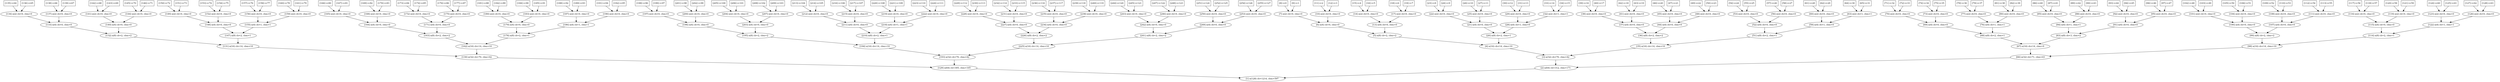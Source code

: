 digraph copri {
	2 -> 1;
	3 -> 2;
	4 -> 3;
	5 -> 4;
	6 -> 5;
	7 -> 6;
	8 -> 7;
	8 [shape=box, label="[8] i=0"]
	9 -> 7;
	9 [shape=box, label="[9] i=1"]
	7 [label="[7] n(2) cb=0, cbm=0"]
	10 -> 6;
	11 -> 10;
	11 [shape=box, label="[11] i=2"]
	12 -> 10;
	12 [shape=box, label="[12] i=3"]
	10 [label="[10] n(2) cb=0, cbm=0"]
	6 [label="[6] n(4) cb=0, cbm=0"]
	13 -> 5;
	14 -> 13;
	15 -> 14;
	15 [shape=box, label="[15] i=4"]
	16 -> 14;
	16 [shape=box, label="[16] i=5"]
	14 [label="[14] n(2) cb=0, cbm=0"]
	17 -> 13;
	18 -> 17;
	18 [shape=box, label="[18] i=6"]
	19 -> 17;
	19 [shape=box, label="[19] i=7"]
	17 [label="[17] n(2) cb=0, cbm=0"]
	13 [label="[13] n(4) cb=0, cbm=0"]
	5 [label="[5] n(8) cb=2, cbm=2"]
	20 -> 4;
	21 -> 20;
	22 -> 21;
	23 -> 22;
	23 [shape=box, label="[23] i=8"]
	24 -> 22;
	24 [shape=box, label="[24] i=9"]
	22 [label="[22] n(2) cb=0, cbm=0"]
	25 -> 21;
	26 -> 25;
	26 [shape=box, label="[26] i=10"]
	27 -> 25;
	27 [shape=box, label="[27] i=11"]
	25 [label="[25] n(2) cb=0, cbm=0"]
	21 [label="[21] n(4) cb=0, cbm=0"]
	28 -> 20;
	29 -> 28;
	30 -> 29;
	30 [shape=box, label="[30] i=12"]
	31 -> 29;
	31 [shape=box, label="[31] i=13"]
	29 [label="[29] n(2) cb=0, cbm=0"]
	32 -> 28;
	33 -> 32;
	33 [shape=box, label="[33] i=14"]
	34 -> 32;
	34 [shape=box, label="[34] i=15"]
	32 [label="[32] n(2) cb=1, cbm=1"]
	28 [label="[28] n(4) cb=1, cbm=0"]
	20 [label="[20] n(8) cb=2, cbm=1"]
	4 [label="[4] n(16) cb=14, cbm=10"]
	35 -> 3;
	36 -> 35;
	37 -> 36;
	38 -> 37;
	39 -> 38;
	39 [shape=box, label="[39] i=16"]
	40 -> 38;
	40 [shape=box, label="[40] i=17"]
	38 [label="[38] n(2) cb=0, cbm=0"]
	41 -> 37;
	42 -> 41;
	42 [shape=box, label="[42] i=18"]
	43 -> 41;
	43 [shape=box, label="[43] i=19"]
	41 [label="[41] n(2) cb=0, cbm=0"]
	37 [label="[37] n(4) cb=0, cbm=0"]
	44 -> 36;
	45 -> 44;
	46 -> 45;
	46 [shape=box, label="[46] i=20"]
	47 -> 45;
	47 [shape=box, label="[47] i=21"]
	45 [label="[45] n(2) cb=0, cbm=0"]
	48 -> 44;
	49 -> 48;
	49 [shape=box, label="[49] i=22"]
	50 -> 48;
	50 [shape=box, label="[50] i=23"]
	48 [label="[48] n(2) cb=0, cbm=0"]
	44 [label="[44] n(4) cb=0, cbm=0"]
	36 [label="[36] n(8) cb=2, cbm=2"]
	51 -> 35;
	52 -> 51;
	53 -> 52;
	54 -> 53;
	54 [shape=box, label="[54] i=24"]
	55 -> 53;
	55 [shape=box, label="[55] i=25"]
	53 [label="[53] n(2) cb=0, cbm=0"]
	56 -> 52;
	57 -> 56;
	57 [shape=box, label="[57] i=26"]
	58 -> 56;
	58 [shape=box, label="[58] i=27"]
	56 [label="[56] n(2) cb=0, cbm=0"]
	52 [label="[52] n(4) cb=0, cbm=0"]
	59 -> 51;
	60 -> 59;
	61 -> 60;
	61 [shape=box, label="[61] i=28"]
	62 -> 60;
	62 [shape=box, label="[62] i=29"]
	60 [label="[60] n(2) cb=0, cbm=0"]
	63 -> 59;
	64 -> 63;
	64 [shape=box, label="[64] i=30"]
	65 -> 63;
	65 [shape=box, label="[65] i=31"]
	63 [label="[63] n(2) cb=1, cbm=1"]
	59 [label="[59] n(4) cb=1, cbm=0"]
	51 [label="[51] n(8) cb=2, cbm=1"]
	35 [label="[35] n(16) cb=14, cbm=10"]
	3 [label="[3] n(32) cb=70, cbm=42"]
	66 -> 2;
	67 -> 66;
	68 -> 67;
	69 -> 68;
	70 -> 69;
	71 -> 70;
	71 [shape=box, label="[71] i=32"]
	72 -> 70;
	72 [shape=box, label="[72] i=33"]
	70 [label="[70] n(2) cb=0, cbm=0"]
	73 -> 69;
	74 -> 73;
	74 [shape=box, label="[74] i=34"]
	75 -> 73;
	75 [shape=box, label="[75] i=35"]
	73 [label="[73] n(2) cb=0, cbm=0"]
	69 [label="[69] n(4) cb=0, cbm=0"]
	76 -> 68;
	77 -> 76;
	78 -> 77;
	78 [shape=box, label="[78] i=36"]
	79 -> 77;
	79 [shape=box, label="[79] i=37"]
	77 [label="[77] n(2) cb=0, cbm=0"]
	80 -> 76;
	81 -> 80;
	81 [shape=box, label="[81] i=38"]
	82 -> 80;
	82 [shape=box, label="[82] i=39"]
	80 [label="[80] n(2) cb=0, cbm=0"]
	76 [label="[76] n(4) cb=1, cbm=1"]
	68 [label="[68] n(8) cb=2, cbm=1"]
	83 -> 67;
	84 -> 83;
	85 -> 84;
	86 -> 85;
	86 [shape=box, label="[86] i=40"]
	87 -> 85;
	87 [shape=box, label="[87] i=41"]
	85 [label="[85] n(2) cb=0, cbm=0"]
	88 -> 84;
	89 -> 88;
	89 [shape=box, label="[89] i=42"]
	90 -> 88;
	90 [shape=box, label="[90] i=43"]
	88 [label="[88] n(2) cb=0, cbm=0"]
	84 [label="[84] n(4) cb=1, cbm=1"]
	91 -> 83;
	92 -> 91;
	93 -> 92;
	93 [shape=box, label="[93] i=44"]
	94 -> 92;
	94 [shape=box, label="[94] i=45"]
	92 [label="[92] n(2) cb=0, cbm=0"]
	95 -> 91;
	96 -> 95;
	96 [shape=box, label="[96] i=46"]
	97 -> 95;
	97 [shape=box, label="[97] i=47"]
	95 [label="[95] n(2) cb=0, cbm=0"]
	91 [label="[91] n(4) cb=0, cbm=0"]
	83 [label="[83] n(8) cb=3, cbm=2"]
	67 [label="[67] n(16) cb=14, cbm=9"]
	98 -> 66;
	99 -> 98;
	100 -> 99;
	101 -> 100;
	102 -> 101;
	102 [shape=box, label="[102] i=48"]
	103 -> 101;
	103 [shape=box, label="[103] i=49"]
	101 [label="[101] n(2) cb=0, cbm=0"]
	104 -> 100;
	105 -> 104;
	105 [shape=box, label="[105] i=50"]
	106 -> 104;
	106 [shape=box, label="[106] i=51"]
	104 [label="[104] n(2) cb=0, cbm=0"]
	100 [label="[100] n(4) cb=0, cbm=0"]
	107 -> 99;
	108 -> 107;
	109 -> 108;
	109 [shape=box, label="[109] i=52"]
	110 -> 108;
	110 [shape=box, label="[110] i=53"]
	108 [label="[108] n(2) cb=0, cbm=0"]
	111 -> 107;
	112 -> 111;
	112 [shape=box, label="[112] i=54"]
	113 -> 111;
	113 [shape=box, label="[113] i=55"]
	111 [label="[111] n(2) cb=0, cbm=0"]
	107 [label="[107] n(4) cb=0, cbm=0"]
	99 [label="[99] n(8) cb=2, cbm=2"]
	114 -> 98;
	115 -> 114;
	116 -> 115;
	117 -> 116;
	117 [shape=box, label="[117] i=56"]
	118 -> 116;
	118 [shape=box, label="[118] i=57"]
	116 [label="[116] n(2) cb=0, cbm=0"]
	119 -> 115;
	120 -> 119;
	120 [shape=box, label="[120] i=58"]
	121 -> 119;
	121 [shape=box, label="[121] i=59"]
	119 [label="[119] n(2) cb=0, cbm=0"]
	115 [label="[115] n(4) cb=0, cbm=0"]
	122 -> 114;
	123 -> 122;
	124 -> 123;
	124 [shape=box, label="[124] i=60"]
	125 -> 123;
	125 [shape=box, label="[125] i=61"]
	123 [label="[123] n(2) cb=0, cbm=0"]
	126 -> 122;
	127 -> 126;
	127 [shape=box, label="[127] i=62"]
	128 -> 126;
	128 [shape=box, label="[128] i=63"]
	126 [label="[126] n(2) cb=0, cbm=0"]
	122 [label="[122] n(4) cb=1, cbm=1"]
	114 [label="[114] n(8) cb=2, cbm=1"]
	98 [label="[98] n(16) cb=14, cbm=10"]
	66 [label="[66] n(32) cb=71, cbm=43"]
	2 [label="[2] n(64) cb=312, cbm=171"]
	129 -> 1;
	130 -> 129;
	131 -> 130;
	132 -> 131;
	133 -> 132;
	134 -> 133;
	135 -> 134;
	135 [shape=box, label="[135] i=64"]
	136 -> 134;
	136 [shape=box, label="[136] i=65"]
	134 [label="[134] n(2) cb=0, cbm=0"]
	137 -> 133;
	138 -> 137;
	138 [shape=box, label="[138] i=66"]
	139 -> 137;
	139 [shape=box, label="[139] i=67"]
	137 [label="[137] n(2) cb=0, cbm=0"]
	133 [label="[133] n(4) cb=0, cbm=0"]
	140 -> 132;
	141 -> 140;
	142 -> 141;
	142 [shape=box, label="[142] i=68"]
	143 -> 141;
	143 [shape=box, label="[143] i=69"]
	141 [label="[141] n(2) cb=0, cbm=0"]
	144 -> 140;
	145 -> 144;
	145 [shape=box, label="[145] i=70"]
	146 -> 144;
	146 [shape=box, label="[146] i=71"]
	144 [label="[144] n(2) cb=0, cbm=0"]
	140 [label="[140] n(4) cb=0, cbm=0"]
	132 [label="[132] n(8) cb=2, cbm=2"]
	147 -> 131;
	148 -> 147;
	149 -> 148;
	150 -> 149;
	150 [shape=box, label="[150] i=72"]
	151 -> 149;
	151 [shape=box, label="[151] i=73"]
	149 [label="[149] n(2) cb=0, cbm=0"]
	152 -> 148;
	153 -> 152;
	153 [shape=box, label="[153] i=74"]
	154 -> 152;
	154 [shape=box, label="[154] i=75"]
	152 [label="[152] n(2) cb=0, cbm=0"]
	148 [label="[148] n(4) cb=0, cbm=0"]
	155 -> 147;
	156 -> 155;
	157 -> 156;
	157 [shape=box, label="[157] i=76"]
	158 -> 156;
	158 [shape=box, label="[158] i=77"]
	156 [label="[156] n(2) cb=0, cbm=0"]
	159 -> 155;
	160 -> 159;
	160 [shape=box, label="[160] i=78"]
	161 -> 159;
	161 [shape=box, label="[161] i=79"]
	159 [label="[159] n(2) cb=0, cbm=0"]
	155 [label="[155] n(4) cb=1, cbm=1"]
	147 [label="[147] n(8) cb=2, cbm=1"]
	131 [label="[131] n(16) cb=14, cbm=10"]
	162 -> 130;
	163 -> 162;
	164 -> 163;
	165 -> 164;
	166 -> 165;
	166 [shape=box, label="[166] i=80"]
	167 -> 165;
	167 [shape=box, label="[167] i=81"]
	165 [label="[165] n(2) cb=0, cbm=0"]
	168 -> 164;
	169 -> 168;
	169 [shape=box, label="[169] i=82"]
	170 -> 168;
	170 [shape=box, label="[170] i=83"]
	168 [label="[168] n(2) cb=0, cbm=0"]
	164 [label="[164] n(4) cb=0, cbm=0"]
	171 -> 163;
	172 -> 171;
	173 -> 172;
	173 [shape=box, label="[173] i=84"]
	174 -> 172;
	174 [shape=box, label="[174] i=85"]
	172 [label="[172] n(2) cb=0, cbm=0"]
	175 -> 171;
	176 -> 175;
	176 [shape=box, label="[176] i=86"]
	177 -> 175;
	177 [shape=box, label="[177] i=87"]
	175 [label="[175] n(2) cb=0, cbm=0"]
	171 [label="[171] n(4) cb=0, cbm=0"]
	163 [label="[163] n(8) cb=2, cbm=2"]
	178 -> 162;
	179 -> 178;
	180 -> 179;
	181 -> 180;
	181 [shape=box, label="[181] i=88"]
	182 -> 180;
	182 [shape=box, label="[182] i=89"]
	180 [label="[180] n(2) cb=0, cbm=0"]
	183 -> 179;
	184 -> 183;
	184 [shape=box, label="[184] i=90"]
	185 -> 183;
	185 [shape=box, label="[185] i=91"]
	183 [label="[183] n(2) cb=0, cbm=0"]
	179 [label="[179] n(4) cb=0, cbm=0"]
	186 -> 178;
	187 -> 186;
	188 -> 187;
	188 [shape=box, label="[188] i=92"]
	189 -> 187;
	189 [shape=box, label="[189] i=93"]
	187 [label="[187] n(2) cb=0, cbm=0"]
	190 -> 186;
	191 -> 190;
	191 [shape=box, label="[191] i=94"]
	192 -> 190;
	192 [shape=box, label="[192] i=95"]
	190 [label="[190] n(2) cb=0, cbm=0"]
	186 [label="[186] n(4) cb=1, cbm=1"]
	178 [label="[178] n(8) cb=2, cbm=1"]
	162 [label="[162] n(16) cb=14, cbm=10"]
	130 [label="[130] n(32) cb=70, cbm=42"]
	193 -> 129;
	194 -> 193;
	195 -> 194;
	196 -> 195;
	197 -> 196;
	198 -> 197;
	198 [shape=box, label="[198] i=96"]
	199 -> 197;
	199 [shape=box, label="[199] i=97"]
	197 [label="[197] n(2) cb=0, cbm=0"]
	200 -> 196;
	201 -> 200;
	201 [shape=box, label="[201] i=98"]
	202 -> 200;
	202 [shape=box, label="[202] i=99"]
	200 [label="[200] n(2) cb=0, cbm=0"]
	196 [label="[196] n(4) cb=0, cbm=0"]
	203 -> 195;
	204 -> 203;
	205 -> 204;
	205 [shape=box, label="[205] i=100"]
	206 -> 204;
	206 [shape=box, label="[206] i=101"]
	204 [label="[204] n(2) cb=0, cbm=0"]
	207 -> 203;
	208 -> 207;
	208 [shape=box, label="[208] i=102"]
	209 -> 207;
	209 [shape=box, label="[209] i=103"]
	207 [label="[207] n(2) cb=0, cbm=0"]
	203 [label="[203] n(4) cb=0, cbm=0"]
	195 [label="[195] n(8) cb=2, cbm=2"]
	210 -> 194;
	211 -> 210;
	212 -> 211;
	213 -> 212;
	213 [shape=box, label="[213] i=104"]
	214 -> 212;
	214 [shape=box, label="[214] i=105"]
	212 [label="[212] n(2) cb=0, cbm=0"]
	215 -> 211;
	216 -> 215;
	216 [shape=box, label="[216] i=106"]
	217 -> 215;
	217 [shape=box, label="[217] i=107"]
	215 [label="[215] n(2) cb=0, cbm=0"]
	211 [label="[211] n(4) cb=0, cbm=0"]
	218 -> 210;
	219 -> 218;
	220 -> 219;
	220 [shape=box, label="[220] i=108"]
	221 -> 219;
	221 [shape=box, label="[221] i=109"]
	219 [label="[219] n(2) cb=0, cbm=0"]
	222 -> 218;
	223 -> 222;
	223 [shape=box, label="[223] i=110"]
	224 -> 222;
	224 [shape=box, label="[224] i=111"]
	222 [label="[222] n(2) cb=0, cbm=0"]
	218 [label="[218] n(4) cb=1, cbm=1"]
	210 [label="[210] n(8) cb=2, cbm=1"]
	194 [label="[194] n(16) cb=14, cbm=10"]
	225 -> 193;
	226 -> 225;
	227 -> 226;
	228 -> 227;
	229 -> 228;
	229 [shape=box, label="[229] i=112"]
	230 -> 228;
	230 [shape=box, label="[230] i=113"]
	228 [label="[228] n(2) cb=0, cbm=0"]
	231 -> 227;
	232 -> 231;
	232 [shape=box, label="[232] i=114"]
	233 -> 231;
	233 [shape=box, label="[233] i=115"]
	231 [label="[231] n(2) cb=0, cbm=0"]
	227 [label="[227] n(4) cb=0, cbm=0"]
	234 -> 226;
	235 -> 234;
	236 -> 235;
	236 [shape=box, label="[236] i=116"]
	237 -> 235;
	237 [shape=box, label="[237] i=117"]
	235 [label="[235] n(2) cb=0, cbm=0"]
	238 -> 234;
	239 -> 238;
	239 [shape=box, label="[239] i=118"]
	240 -> 238;
	240 [shape=box, label="[240] i=119"]
	238 [label="[238] n(2) cb=0, cbm=0"]
	234 [label="[234] n(4) cb=0, cbm=0"]
	226 [label="[226] n(8) cb=2, cbm=2"]
	241 -> 225;
	242 -> 241;
	243 -> 242;
	244 -> 243;
	244 [shape=box, label="[244] i=120"]
	245 -> 243;
	245 [shape=box, label="[245] i=121"]
	243 [label="[243] n(2) cb=0, cbm=0"]
	246 -> 242;
	247 -> 246;
	247 [shape=box, label="[247] i=122"]
	248 -> 246;
	248 [shape=box, label="[248] i=123"]
	246 [label="[246] n(2) cb=0, cbm=0"]
	242 [label="[242] n(4) cb=0, cbm=0"]
	249 -> 241;
	250 -> 249;
	251 -> 250;
	251 [shape=box, label="[251] i=124"]
	252 -> 250;
	252 [shape=box, label="[252] i=125"]
	250 [label="[250] n(2) cb=0, cbm=0"]
	253 -> 249;
	254 -> 253;
	254 [shape=box, label="[254] i=126"]
	255 -> 253;
	255 [shape=box, label="[255] i=127"]
	253 [label="[253] n(2) cb=0, cbm=0"]
	249 [label="[249] n(4) cb=0, cbm=0"]
	241 [label="[241] n(8) cb=2, cbm=2"]
	225 [label="[225] n(16) cb=14, cbm=10"]
	193 [label="[193] n(32) cb=70, cbm=42"]
	129 [label="[129] n(64) cb=305, cbm=165"]
	1 [label="[1] n(128) cb=1214, cbm=597"]
}
